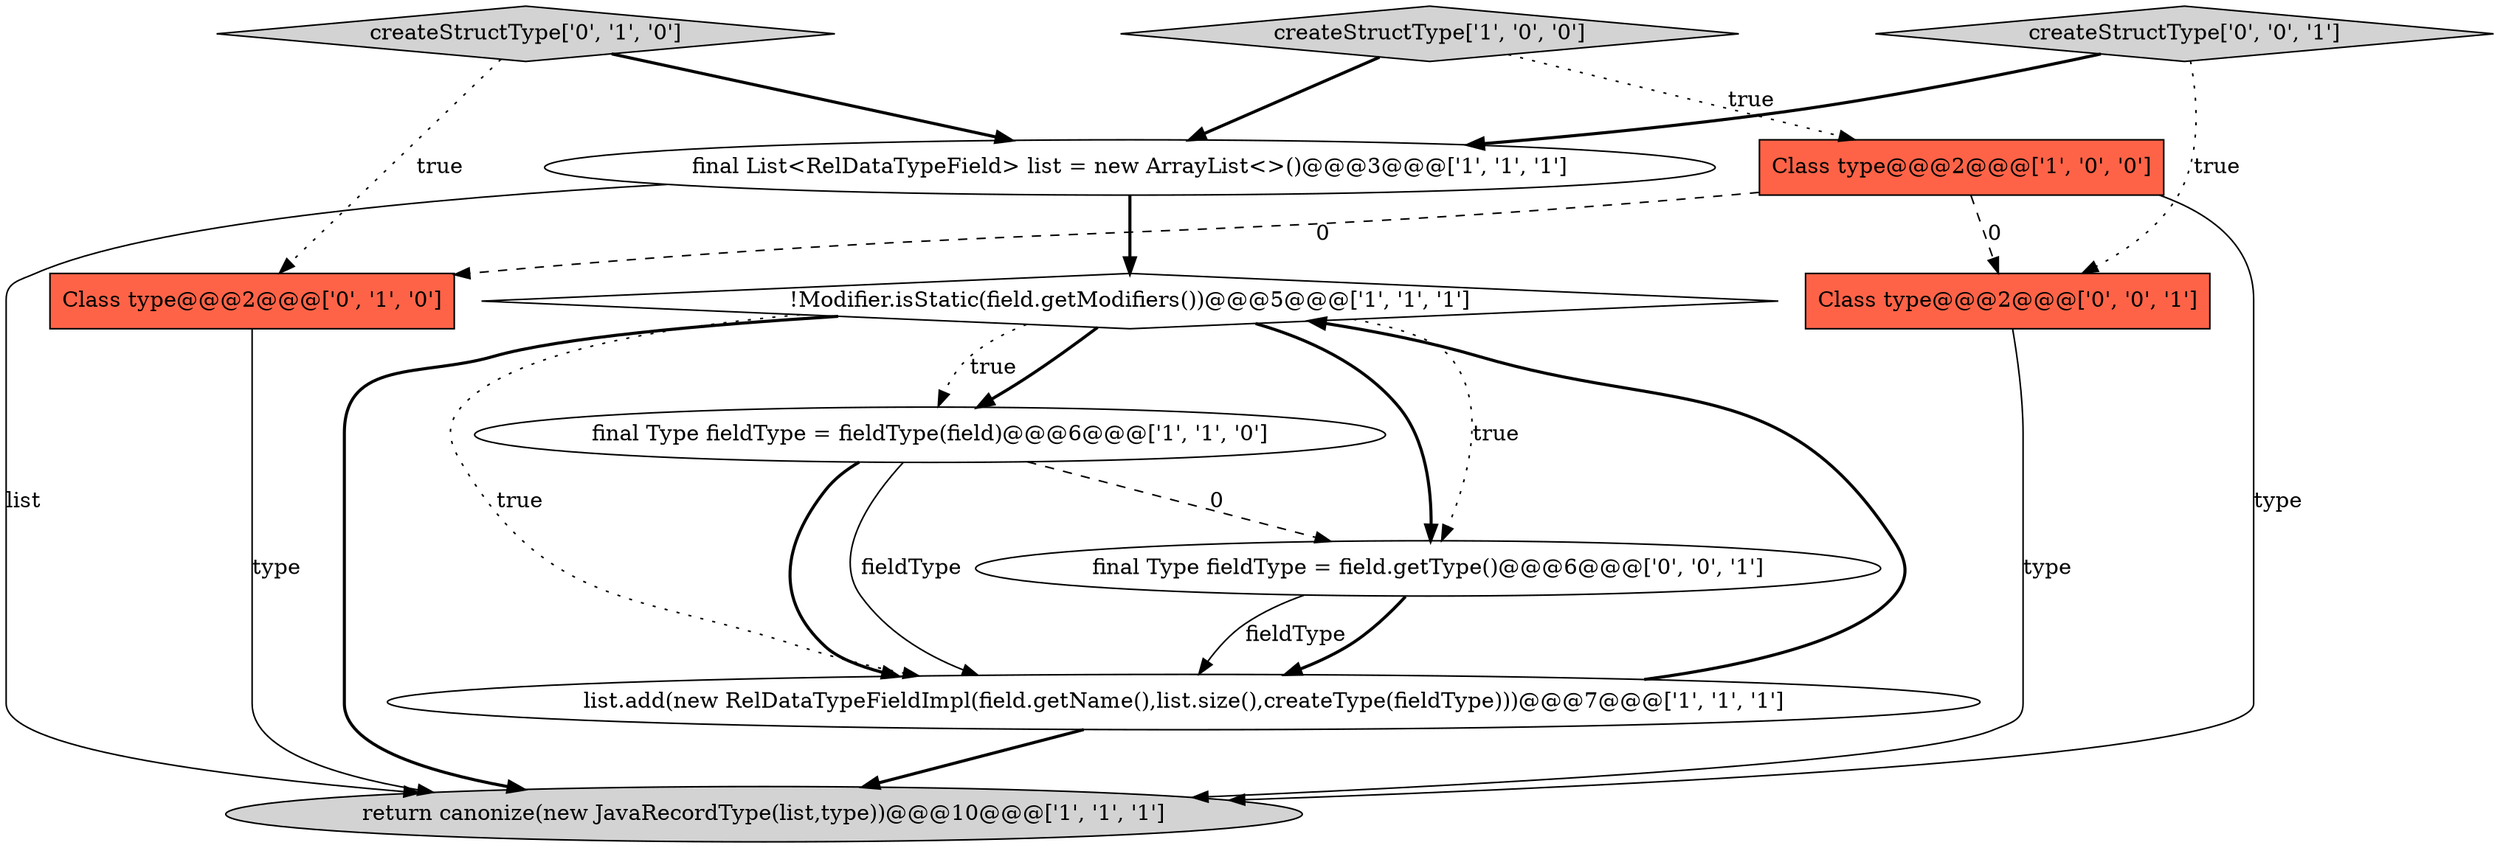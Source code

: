 digraph {
6 [style = filled, label = "Class type@@@2@@@['1', '0', '0']", fillcolor = tomato, shape = box image = "AAA1AAABBB1BBB"];
1 [style = filled, label = "!Modifier.isStatic(field.getModifiers())@@@5@@@['1', '1', '1']", fillcolor = white, shape = diamond image = "AAA0AAABBB1BBB"];
8 [style = filled, label = "createStructType['0', '1', '0']", fillcolor = lightgray, shape = diamond image = "AAA0AAABBB2BBB"];
9 [style = filled, label = "Class type@@@2@@@['0', '0', '1']", fillcolor = tomato, shape = box image = "AAA0AAABBB3BBB"];
4 [style = filled, label = "final List<RelDataTypeField> list = new ArrayList<>()@@@3@@@['1', '1', '1']", fillcolor = white, shape = ellipse image = "AAA0AAABBB1BBB"];
0 [style = filled, label = "createStructType['1', '0', '0']", fillcolor = lightgray, shape = diamond image = "AAA0AAABBB1BBB"];
3 [style = filled, label = "final Type fieldType = fieldType(field)@@@6@@@['1', '1', '0']", fillcolor = white, shape = ellipse image = "AAA0AAABBB1BBB"];
2 [style = filled, label = "list.add(new RelDataTypeFieldImpl(field.getName(),list.size(),createType(fieldType)))@@@7@@@['1', '1', '1']", fillcolor = white, shape = ellipse image = "AAA0AAABBB1BBB"];
5 [style = filled, label = "return canonize(new JavaRecordType(list,type))@@@10@@@['1', '1', '1']", fillcolor = lightgray, shape = ellipse image = "AAA0AAABBB1BBB"];
10 [style = filled, label = "final Type fieldType = field.getType()@@@6@@@['0', '0', '1']", fillcolor = white, shape = ellipse image = "AAA0AAABBB3BBB"];
11 [style = filled, label = "createStructType['0', '0', '1']", fillcolor = lightgray, shape = diamond image = "AAA0AAABBB3BBB"];
7 [style = filled, label = "Class type@@@2@@@['0', '1', '0']", fillcolor = tomato, shape = box image = "AAA1AAABBB2BBB"];
1->5 [style = bold, label=""];
1->10 [style = dotted, label="true"];
6->5 [style = solid, label="type"];
2->1 [style = bold, label=""];
6->7 [style = dashed, label="0"];
4->5 [style = solid, label="list"];
11->4 [style = bold, label=""];
6->9 [style = dashed, label="0"];
1->3 [style = bold, label=""];
8->7 [style = dotted, label="true"];
11->9 [style = dotted, label="true"];
0->6 [style = dotted, label="true"];
9->5 [style = solid, label="type"];
7->5 [style = solid, label="type"];
1->3 [style = dotted, label="true"];
3->2 [style = bold, label=""];
10->2 [style = solid, label="fieldType"];
0->4 [style = bold, label=""];
10->2 [style = bold, label=""];
4->1 [style = bold, label=""];
3->10 [style = dashed, label="0"];
3->2 [style = solid, label="fieldType"];
8->4 [style = bold, label=""];
1->2 [style = dotted, label="true"];
1->10 [style = bold, label=""];
2->5 [style = bold, label=""];
}
